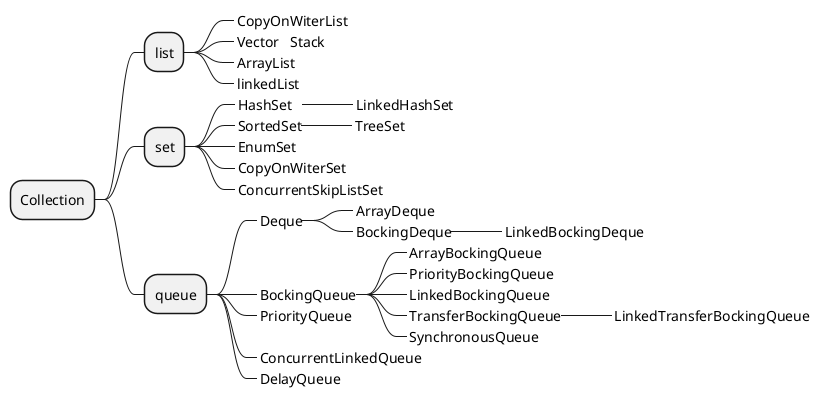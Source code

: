 @startmindmap
* Collection
** list
***_ CopyOnWiterList
***_ Vector   Stack
***_ ArrayList
***_ linkedList
** set
***_ HashSet   
****_ LinkedHashSet
***_ SortedSet
****_ TreeSet
***_ EnumSet
***_ CopyOnWiterSet
***_ ConcurrentSkipListSet

** queue
***_ Deque
****_ ArrayDeque
****_ BockingDeque
*****_ LinkedBockingDeque
***_ BockingQueue
****_ ArrayBockingQueue
****_ PriorityBockingQueue
****_ LinkedBockingQueue
****_ TransferBockingQueue
*****_ LinkedTransferBockingQueue
****_ SynchronousQueue
***_ PriorityQueue
***_ ConcurrentLinkedQueue
***_ DelayQueue
@endmindmap

